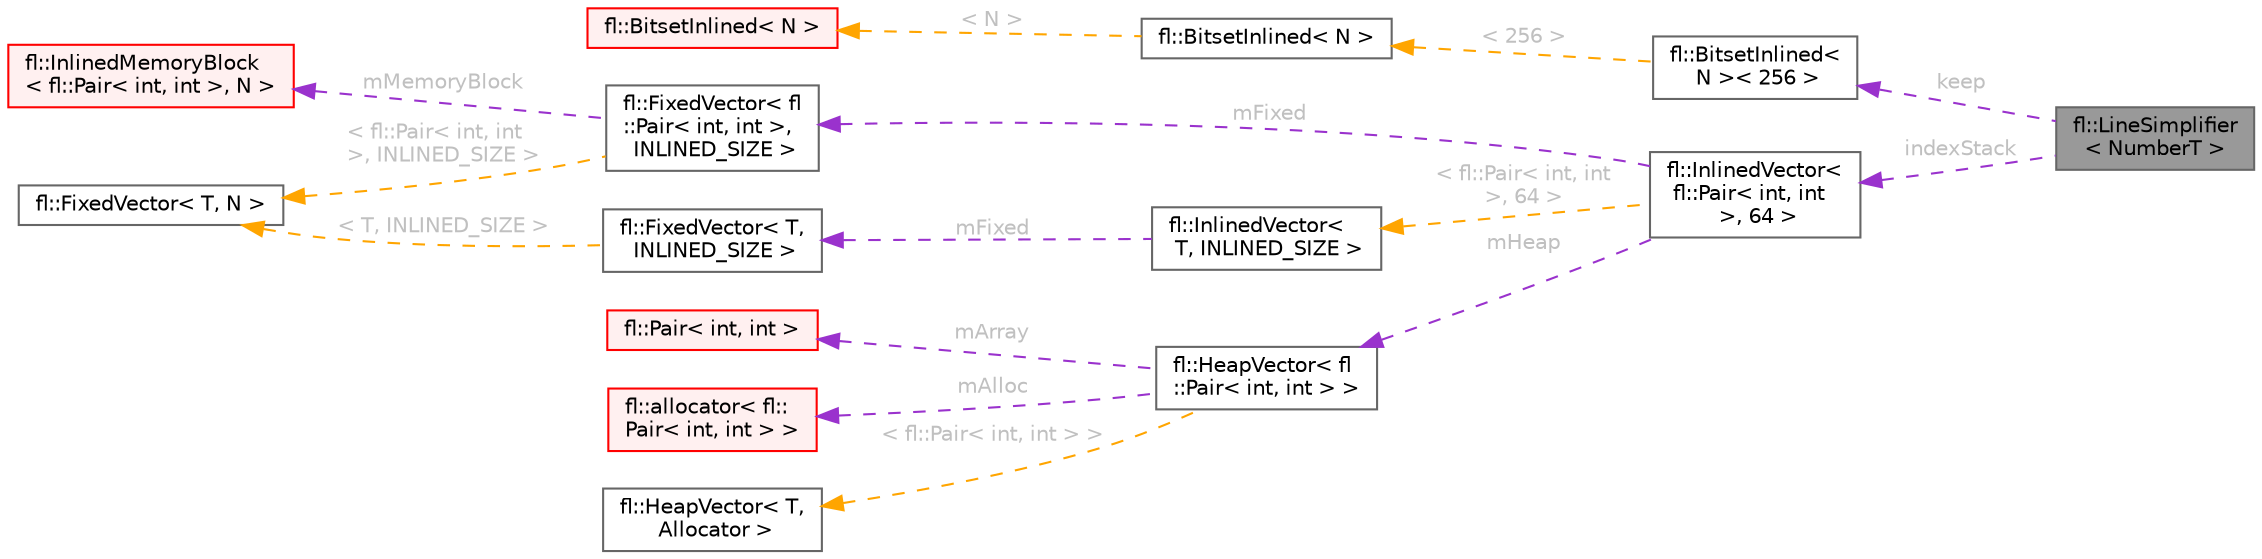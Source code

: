 digraph "fl::LineSimplifier&lt; NumberT &gt;"
{
 // INTERACTIVE_SVG=YES
 // LATEX_PDF_SIZE
  bgcolor="transparent";
  edge [fontname=Helvetica,fontsize=10,labelfontname=Helvetica,labelfontsize=10];
  node [fontname=Helvetica,fontsize=10,shape=box,height=0.2,width=0.4];
  rankdir="LR";
  Node1 [id="Node000001",label="fl::LineSimplifier\l\< NumberT \>",height=0.2,width=0.4,color="gray40", fillcolor="grey60", style="filled", fontcolor="black",tooltip=" "];
  Node2 -> Node1 [id="edge1_Node000001_Node000002",dir="back",color="darkorchid3",style="dashed",tooltip=" ",label=" keep",fontcolor="grey" ];
  Node2 [id="Node000002",label="fl::BitsetInlined\<\l N \>\< 256 \>",height=0.2,width=0.4,color="gray40", fillcolor="white", style="filled",URL="$d6/d6a/classfl_1_1_bitset_inlined.html",tooltip=" "];
  Node3 -> Node2 [id="edge2_Node000002_Node000003",dir="back",color="orange",style="dashed",tooltip=" ",label=" \< 256 \>",fontcolor="grey" ];
  Node3 [id="Node000003",label="fl::BitsetInlined\< N \>",height=0.2,width=0.4,color="gray40", fillcolor="white", style="filled",URL="$d6/d6a/classfl_1_1_bitset_inlined.html",tooltip=" "];
  Node4 -> Node3 [id="edge3_Node000003_Node000004",dir="back",color="orange",style="dashed",tooltip=" ",label=" \< N \>",fontcolor="grey" ];
  Node4 [id="Node000004",label="fl::BitsetInlined\< N \>",height=0.2,width=0.4,color="red", fillcolor="#FFF0F0", style="filled",URL="$d6/d6a/classfl_1_1_bitset_inlined.html",tooltip="A Bitset implementation with inline storage that can grow if needed."];
  Node7 -> Node1 [id="edge4_Node000001_Node000007",dir="back",color="darkorchid3",style="dashed",tooltip=" ",label=" indexStack",fontcolor="grey" ];
  Node7 [id="Node000007",label="fl::InlinedVector\<\l fl::Pair\< int, int\l \>, 64 \>",height=0.2,width=0.4,color="gray40", fillcolor="white", style="filled",URL="$da/d18/classfl_1_1_inlined_vector.html",tooltip=" "];
  Node8 -> Node7 [id="edge5_Node000007_Node000008",dir="back",color="darkorchid3",style="dashed",tooltip=" ",label=" mFixed",fontcolor="grey" ];
  Node8 [id="Node000008",label="fl::FixedVector\< fl\l::Pair\< int, int \>,\l INLINED_SIZE \>",height=0.2,width=0.4,color="gray40", fillcolor="white", style="filled",URL="$d3/d73/classfl_1_1_fixed_vector.html",tooltip=" "];
  Node9 -> Node8 [id="edge6_Node000008_Node000009",dir="back",color="darkorchid3",style="dashed",tooltip=" ",label=" mMemoryBlock",fontcolor="grey" ];
  Node9 [id="Node000009",label="fl::InlinedMemoryBlock\l\< fl::Pair\< int, int \>, N \>",height=0.2,width=0.4,color="red", fillcolor="#FFF0F0", style="filled",URL="$da/dc5/structfl_1_1_inlined_memory_block.html",tooltip=" "];
  Node11 -> Node8 [id="edge7_Node000008_Node000011",dir="back",color="orange",style="dashed",tooltip=" ",label=" \< fl::Pair\< int, int\l \>, INLINED_SIZE \>",fontcolor="grey" ];
  Node11 [id="Node000011",label="fl::FixedVector\< T, N \>",height=0.2,width=0.4,color="gray40", fillcolor="white", style="filled",URL="$d3/d73/classfl_1_1_fixed_vector.html",tooltip=" "];
  Node12 -> Node7 [id="edge8_Node000007_Node000012",dir="back",color="darkorchid3",style="dashed",tooltip=" ",label=" mHeap",fontcolor="grey" ];
  Node12 [id="Node000012",label="fl::HeapVector\< fl\l::Pair\< int, int \> \>",height=0.2,width=0.4,color="gray40", fillcolor="white", style="filled",URL="$db/ddd/classfl_1_1_heap_vector.html",tooltip=" "];
  Node13 -> Node12 [id="edge9_Node000012_Node000013",dir="back",color="darkorchid3",style="dashed",tooltip=" ",label=" mArray",fontcolor="grey" ];
  Node13 [id="Node000013",label="fl::Pair\< int, int \>",height=0.2,width=0.4,color="red", fillcolor="#FFF0F0", style="filled",URL="$d5/def/structfl_1_1_pair.html",tooltip=" "];
  Node17 -> Node12 [id="edge10_Node000012_Node000017",dir="back",color="darkorchid3",style="dashed",tooltip=" ",label=" mAlloc",fontcolor="grey" ];
  Node17 [id="Node000017",label="fl::allocator\< fl::\lPair\< int, int \> \>",height=0.2,width=0.4,color="red", fillcolor="#FFF0F0", style="filled",URL="$d8/dcd/classfl_1_1allocator.html",tooltip=" "];
  Node19 -> Node12 [id="edge11_Node000012_Node000019",dir="back",color="orange",style="dashed",tooltip=" ",label=" \< fl::Pair\< int, int \> \>",fontcolor="grey" ];
  Node19 [id="Node000019",label="fl::HeapVector\< T,\l Allocator \>",height=0.2,width=0.4,color="gray40", fillcolor="white", style="filled",URL="$db/ddd/classfl_1_1_heap_vector.html",tooltip=" "];
  Node20 -> Node7 [id="edge12_Node000007_Node000020",dir="back",color="orange",style="dashed",tooltip=" ",label=" \< fl::Pair\< int, int\l \>, 64 \>",fontcolor="grey" ];
  Node20 [id="Node000020",label="fl::InlinedVector\<\l T, INLINED_SIZE \>",height=0.2,width=0.4,color="gray40", fillcolor="white", style="filled",URL="$da/d18/classfl_1_1_inlined_vector.html",tooltip=" "];
  Node21 -> Node20 [id="edge13_Node000020_Node000021",dir="back",color="darkorchid3",style="dashed",tooltip=" ",label=" mFixed",fontcolor="grey" ];
  Node21 [id="Node000021",label="fl::FixedVector\< T,\l INLINED_SIZE \>",height=0.2,width=0.4,color="gray40", fillcolor="white", style="filled",URL="$d3/d73/classfl_1_1_fixed_vector.html",tooltip=" "];
  Node11 -> Node21 [id="edge14_Node000021_Node000011",dir="back",color="orange",style="dashed",tooltip=" ",label=" \< T, INLINED_SIZE \>",fontcolor="grey" ];
}
